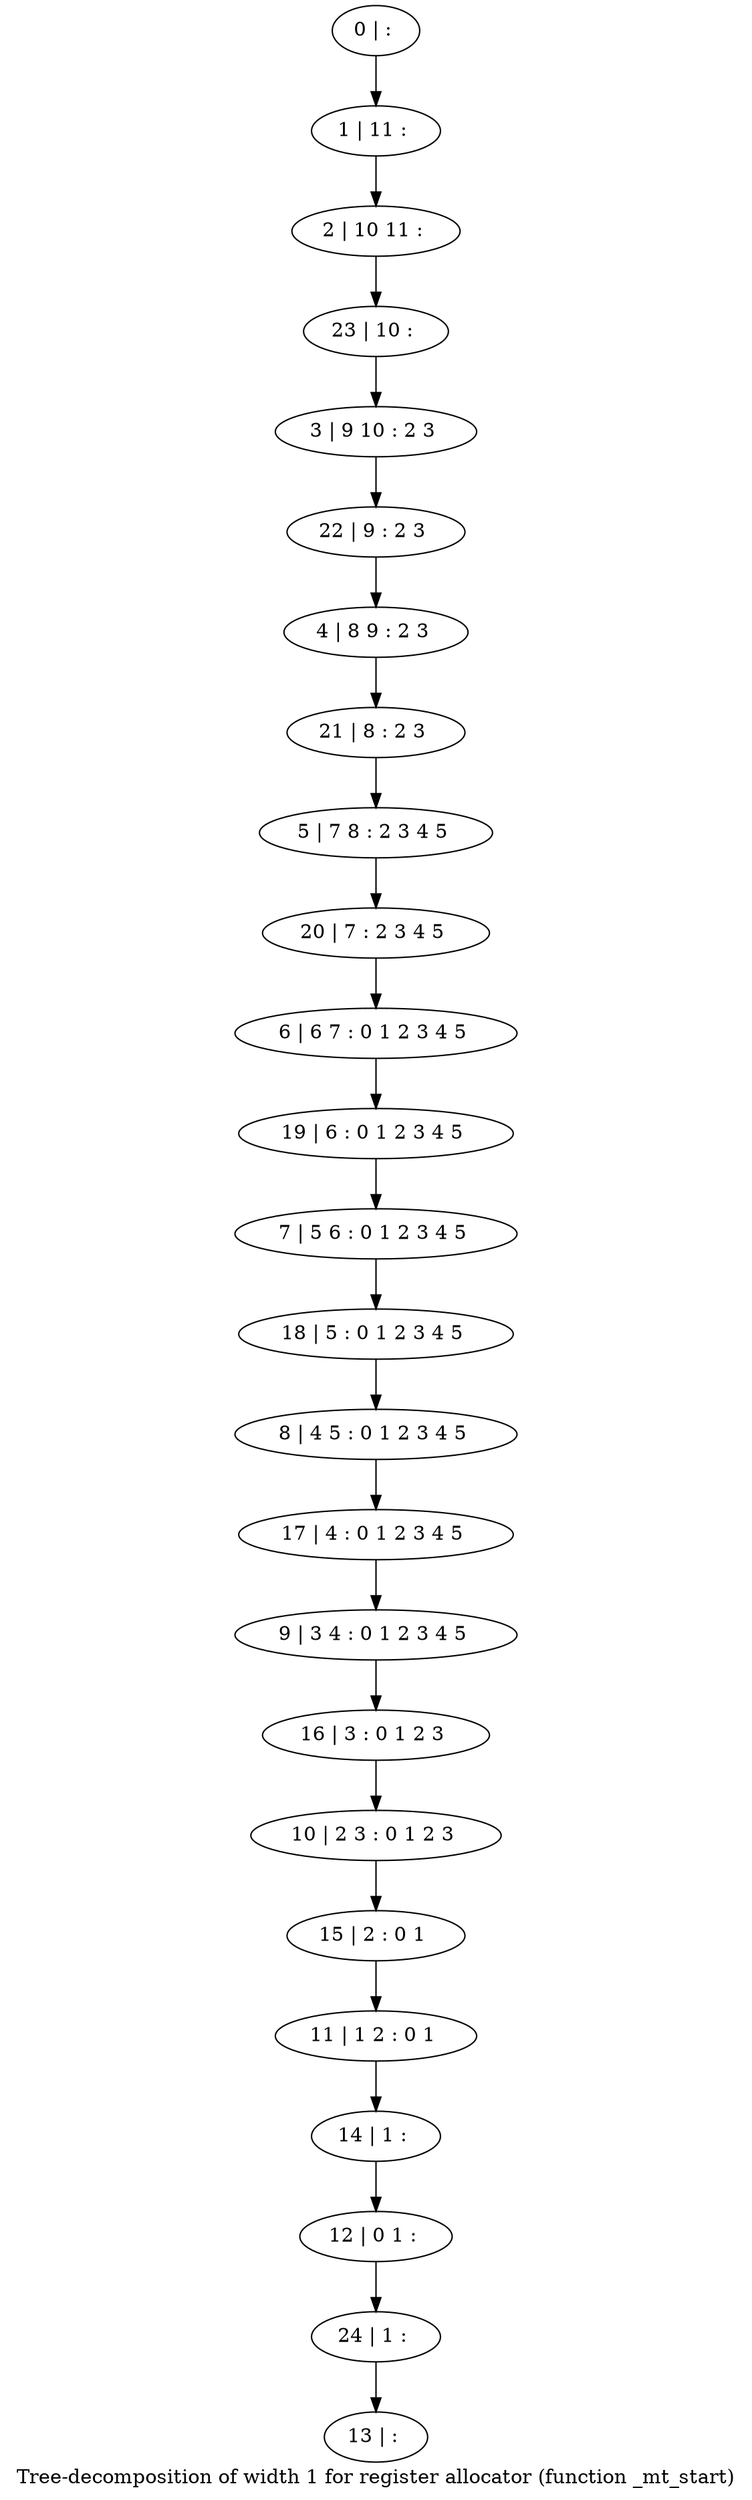 digraph G {
graph [label="Tree-decomposition of width 1 for register allocator (function _mt_start)"]
0[label="0 | : "];
1[label="1 | 11 : "];
2[label="2 | 10 11 : "];
3[label="3 | 9 10 : 2 3 "];
4[label="4 | 8 9 : 2 3 "];
5[label="5 | 7 8 : 2 3 4 5 "];
6[label="6 | 6 7 : 0 1 2 3 4 5 "];
7[label="7 | 5 6 : 0 1 2 3 4 5 "];
8[label="8 | 4 5 : 0 1 2 3 4 5 "];
9[label="9 | 3 4 : 0 1 2 3 4 5 "];
10[label="10 | 2 3 : 0 1 2 3 "];
11[label="11 | 1 2 : 0 1 "];
12[label="12 | 0 1 : "];
13[label="13 | : "];
14[label="14 | 1 : "];
15[label="15 | 2 : 0 1 "];
16[label="16 | 3 : 0 1 2 3 "];
17[label="17 | 4 : 0 1 2 3 4 5 "];
18[label="18 | 5 : 0 1 2 3 4 5 "];
19[label="19 | 6 : 0 1 2 3 4 5 "];
20[label="20 | 7 : 2 3 4 5 "];
21[label="21 | 8 : 2 3 "];
22[label="22 | 9 : 2 3 "];
23[label="23 | 10 : "];
24[label="24 | 1 : "];
0->1 ;
1->2 ;
14->12 ;
11->14 ;
15->11 ;
10->15 ;
16->10 ;
9->16 ;
17->9 ;
8->17 ;
18->8 ;
7->18 ;
19->7 ;
6->19 ;
20->6 ;
5->20 ;
21->5 ;
4->21 ;
22->4 ;
3->22 ;
23->3 ;
2->23 ;
24->13 ;
12->24 ;
}
